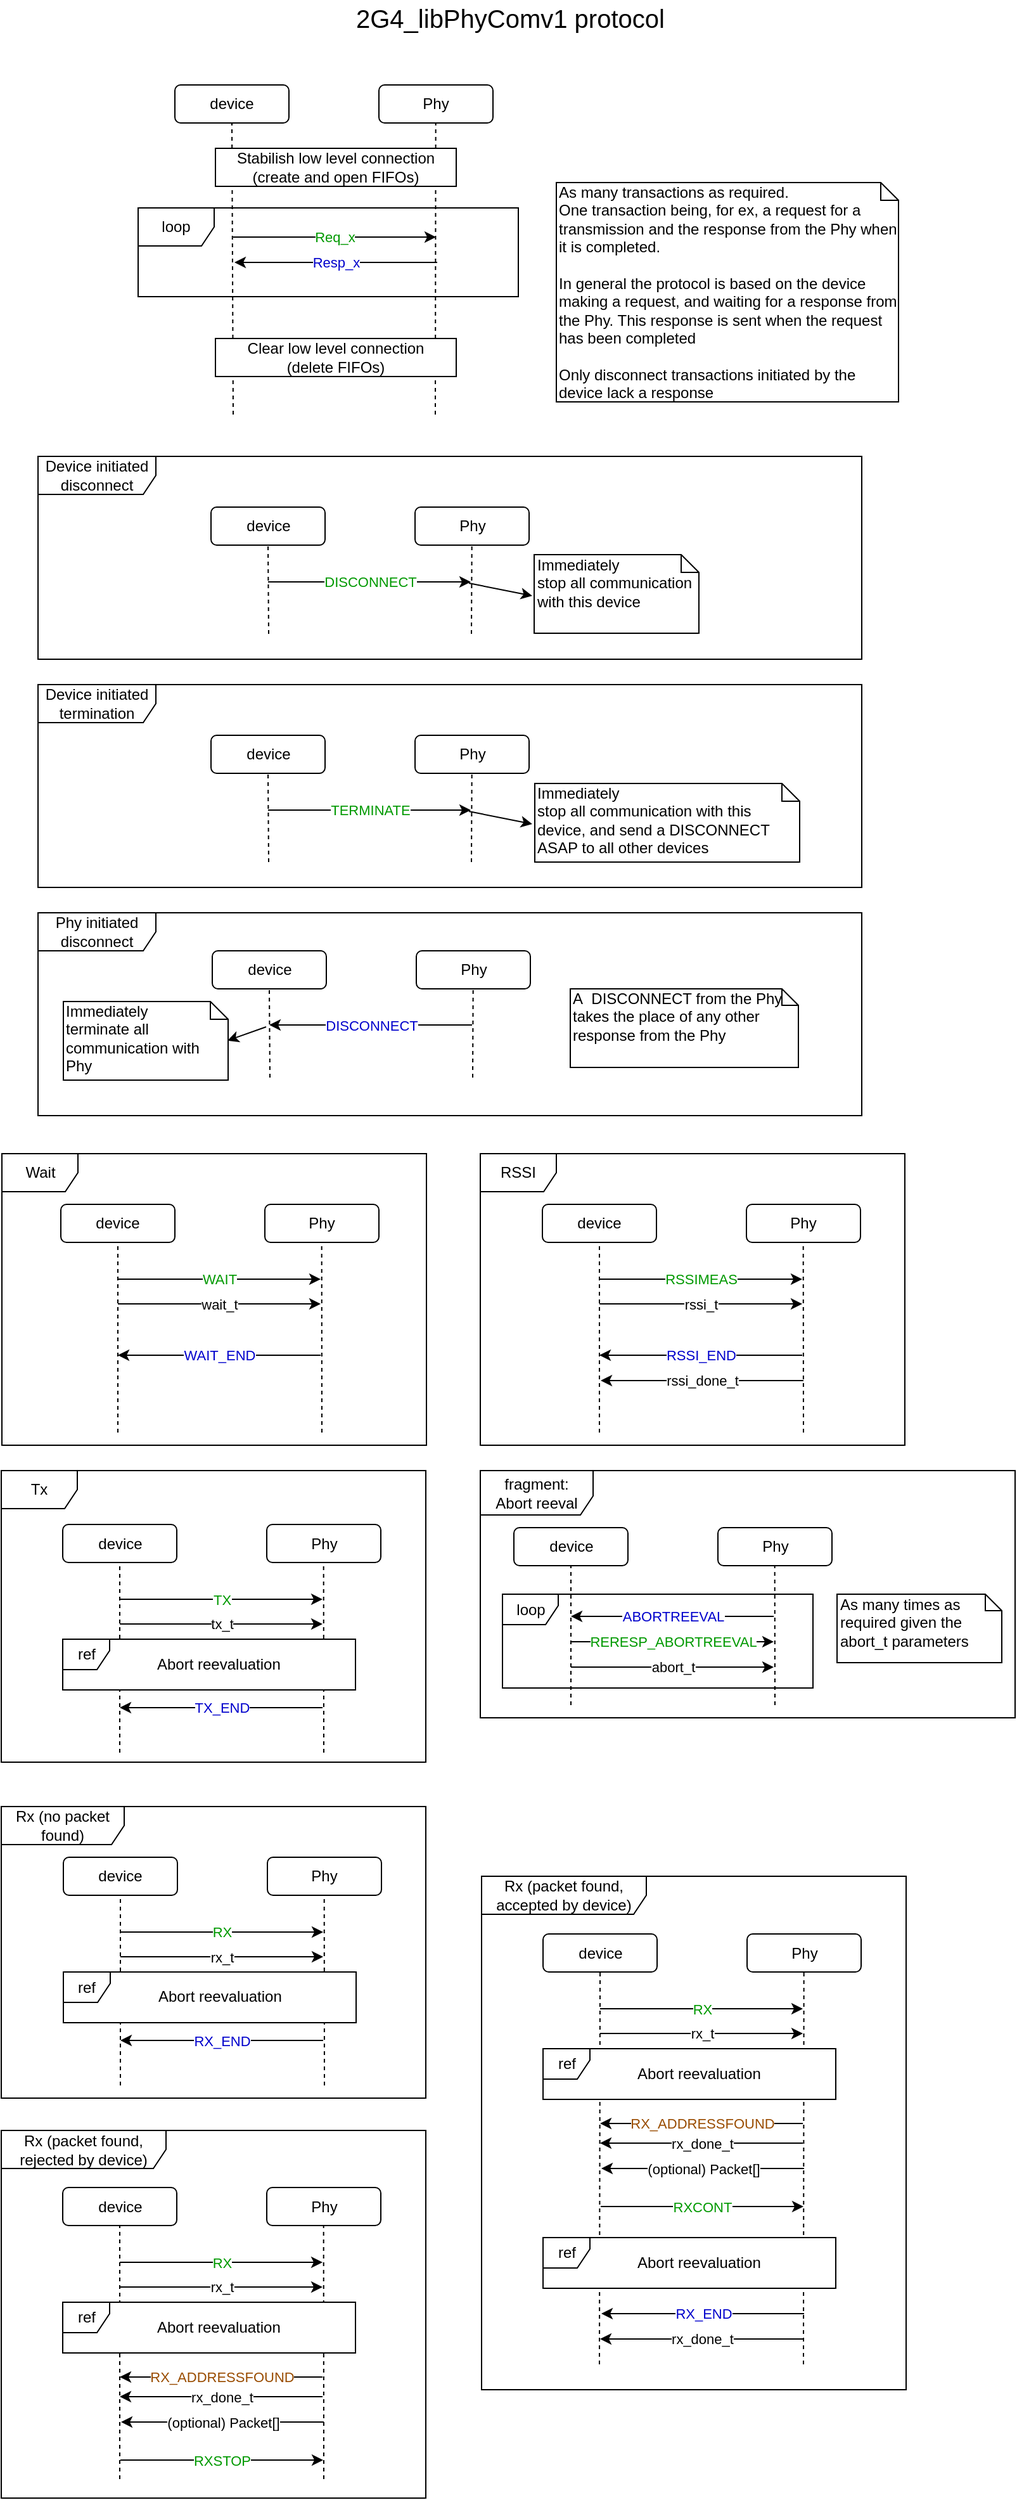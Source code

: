 <mxfile version="10.8.5" type="device"><diagram id="mqJIxq13yJorHDchoY1_" name="Page-1"><mxGraphModel dx="1403" dy="780" grid="1" gridSize="10" guides="1" tooltips="1" connect="1" arrows="1" fold="1" page="1" pageScale="1" pageWidth="850" pageHeight="1100" math="0" shadow="0"><root><mxCell id="0"/><mxCell id="1" parent="0"/><mxCell id="dr4Q5oIslBrHxq2r1_mw-86" value="" style="endArrow=none;dashed=1;html=1;entryX=0.5;entryY=1;entryDx=0;entryDy=0;" edge="1" parent="1" target="dr4Q5oIslBrHxq2r1_mw-84"><mxGeometry width="50" height="50" relative="1" as="geometry"><mxPoint x="114.5" y="1422.5" as="sourcePoint"/><mxPoint x="95.5" y="1392.5" as="targetPoint"/></mxGeometry></mxCell><mxCell id="dr4Q5oIslBrHxq2r1_mw-87" value="" style="endArrow=none;dashed=1;html=1;entryX=0.5;entryY=1;entryDx=0;entryDy=0;" edge="1" parent="1"><mxGeometry width="50" height="50" relative="1" as="geometry"><mxPoint x="275.5" y="1422.5" as="sourcePoint"/><mxPoint x="275.333" y="1272.5" as="targetPoint"/></mxGeometry></mxCell><mxCell id="dr4Q5oIslBrHxq2r1_mw-95" value="" style="rounded=0;whiteSpace=wrap;html=1;fillColor=#FFFFFF;fontColor=#000000;" vertex="1" parent="1"><mxGeometry x="69.5" y="1333" width="231" height="40" as="geometry"/></mxCell><mxCell id="dr4Q5oIslBrHxq2r1_mw-1" value="device" style="rounded=1;whiteSpace=wrap;html=1;" vertex="1" parent="1"><mxGeometry x="158" y="107" width="90" height="30" as="geometry"/></mxCell><mxCell id="dr4Q5oIslBrHxq2r1_mw-2" value="Phy" style="rounded=1;whiteSpace=wrap;html=1;" vertex="1" parent="1"><mxGeometry x="319" y="107" width="90" height="30" as="geometry"/></mxCell><mxCell id="dr4Q5oIslBrHxq2r1_mw-3" value="" style="endArrow=none;dashed=1;html=1;entryX=0.5;entryY=1;entryDx=0;entryDy=0;" edge="1" parent="1" target="dr4Q5oIslBrHxq2r1_mw-1"><mxGeometry width="50" height="50" relative="1" as="geometry"><mxPoint x="204" y="367" as="sourcePoint"/><mxPoint x="184" y="257" as="targetPoint"/></mxGeometry></mxCell><mxCell id="dr4Q5oIslBrHxq2r1_mw-4" value="" style="endArrow=none;dashed=1;html=1;entryX=0.5;entryY=1;entryDx=0;entryDy=0;" edge="1" parent="1"><mxGeometry width="50" height="50" relative="1" as="geometry"><mxPoint x="363.5" y="367" as="sourcePoint"/><mxPoint x="363.833" y="137" as="targetPoint"/></mxGeometry></mxCell><mxCell id="dr4Q5oIslBrHxq2r1_mw-5" value="Stabilish low level connection (create and open FIFOs)" style="rounded=0;whiteSpace=wrap;html=1;" vertex="1" parent="1"><mxGeometry x="190" y="157" width="190" height="30" as="geometry"/></mxCell><mxCell id="dr4Q5oIslBrHxq2r1_mw-6" value="Clear low level connection&lt;br&gt;(delete FIFOs)&lt;br&gt;" style="rounded=0;whiteSpace=wrap;html=1;" vertex="1" parent="1"><mxGeometry x="190" y="307" width="190" height="30" as="geometry"/></mxCell><mxCell id="dr4Q5oIslBrHxq2r1_mw-7" value="loop" style="shape=umlFrame;whiteSpace=wrap;html=1;" vertex="1" parent="1"><mxGeometry x="129" y="204" width="300" height="70" as="geometry"/></mxCell><mxCell id="dr4Q5oIslBrHxq2r1_mw-9" value="Req_x" style="endArrow=classic;html=1;fontColor=#009900;" edge="1" parent="1"><mxGeometry width="50" height="50" relative="1" as="geometry"><mxPoint x="204" y="227" as="sourcePoint"/><mxPoint x="364" y="227" as="targetPoint"/><Array as="points"><mxPoint x="294" y="227"/></Array></mxGeometry></mxCell><mxCell id="dr4Q5oIslBrHxq2r1_mw-10" value="Resp_x" style="endArrow=classic;html=1;fontColor=#0000CC;" edge="1" parent="1"><mxGeometry width="50" height="50" relative="1" as="geometry"><mxPoint x="365" y="247" as="sourcePoint"/><mxPoint x="205" y="247" as="targetPoint"/></mxGeometry></mxCell><mxCell id="dr4Q5oIslBrHxq2r1_mw-11" value="As many transactions as required. &lt;br&gt;One transaction being, for ex, a request for a transmission and the response from the Phy when it is completed.&lt;br&gt;&lt;br&gt;In general the protocol is based on the device making a request, and waiting for a response from the Phy. This response is sent when the request has been completed&lt;br&gt;&lt;br&gt;Only disconnect transactions initiated by the device lack a response&lt;br&gt;" style="shape=note;whiteSpace=wrap;html=1;size=14;verticalAlign=top;align=left;spacingTop=-6;fontColor=#000000;" vertex="1" parent="1"><mxGeometry x="459" y="184" width="270" height="173" as="geometry"/></mxCell><mxCell id="dr4Q5oIslBrHxq2r1_mw-15" value="device" style="rounded=1;whiteSpace=wrap;html=1;" vertex="1" parent="1"><mxGeometry x="448" y="990" width="90" height="30" as="geometry"/></mxCell><mxCell id="dr4Q5oIslBrHxq2r1_mw-16" value="Phy" style="rounded=1;whiteSpace=wrap;html=1;" vertex="1" parent="1"><mxGeometry x="609" y="990" width="90" height="30" as="geometry"/></mxCell><mxCell id="dr4Q5oIslBrHxq2r1_mw-17" value="" style="endArrow=none;dashed=1;html=1;entryX=0.5;entryY=1;entryDx=0;entryDy=0;" edge="1" target="dr4Q5oIslBrHxq2r1_mw-15" parent="1"><mxGeometry width="50" height="50" relative="1" as="geometry"><mxPoint x="493" y="1170" as="sourcePoint"/><mxPoint x="474" y="1140" as="targetPoint"/></mxGeometry></mxCell><mxCell id="dr4Q5oIslBrHxq2r1_mw-18" value="" style="endArrow=none;dashed=1;html=1;entryX=0.5;entryY=1;entryDx=0;entryDy=0;" edge="1" parent="1"><mxGeometry width="50" height="50" relative="1" as="geometry"><mxPoint x="654" y="1170" as="sourcePoint"/><mxPoint x="653.833" y="1020" as="targetPoint"/></mxGeometry></mxCell><mxCell id="dr4Q5oIslBrHxq2r1_mw-22" value="RSSIMEAS" style="endArrow=classic;html=1;fontColor=#009900;" edge="1" parent="1"><mxGeometry width="50" height="50" relative="1" as="geometry"><mxPoint x="493" y="1049" as="sourcePoint"/><mxPoint x="653" y="1049" as="targetPoint"/></mxGeometry></mxCell><mxCell id="dr4Q5oIslBrHxq2r1_mw-23" value="RSSI_END" style="endArrow=classic;html=1;fontColor=#0000CC;" edge="1" parent="1"><mxGeometry width="50" height="50" relative="1" as="geometry"><mxPoint x="653" y="1109" as="sourcePoint"/><mxPoint x="493" y="1109" as="targetPoint"/></mxGeometry></mxCell><mxCell id="dr4Q5oIslBrHxq2r1_mw-24" value="rssi_t" style="endArrow=classic;html=1;fontColor=#000000;" edge="1" parent="1"><mxGeometry width="50" height="50" relative="1" as="geometry"><mxPoint x="493" y="1068.5" as="sourcePoint"/><mxPoint x="653" y="1068.5" as="targetPoint"/></mxGeometry></mxCell><mxCell id="dr4Q5oIslBrHxq2r1_mw-25" value="rssi_done_t" style="endArrow=classic;html=1;fontColor=#000000;" edge="1" parent="1"><mxGeometry width="50" height="50" relative="1" as="geometry"><mxPoint x="654" y="1129" as="sourcePoint"/><mxPoint x="494" y="1129" as="targetPoint"/></mxGeometry></mxCell><mxCell id="dr4Q5oIslBrHxq2r1_mw-27" value="RSSI" style="shape=umlFrame;whiteSpace=wrap;html=1;" vertex="1" parent="1"><mxGeometry x="399" y="950" width="335" height="230" as="geometry"/></mxCell><mxCell id="dr4Q5oIslBrHxq2r1_mw-28" value="device" style="rounded=1;whiteSpace=wrap;html=1;" vertex="1" parent="1"><mxGeometry x="68" y="990" width="90" height="30" as="geometry"/></mxCell><mxCell id="dr4Q5oIslBrHxq2r1_mw-29" value="Phy" style="rounded=1;whiteSpace=wrap;html=1;" vertex="1" parent="1"><mxGeometry x="229" y="990" width="90" height="30" as="geometry"/></mxCell><mxCell id="dr4Q5oIslBrHxq2r1_mw-30" value="" style="endArrow=none;dashed=1;html=1;entryX=0.5;entryY=1;entryDx=0;entryDy=0;" edge="1" parent="1" target="dr4Q5oIslBrHxq2r1_mw-28"><mxGeometry width="50" height="50" relative="1" as="geometry"><mxPoint x="113" y="1170" as="sourcePoint"/><mxPoint x="94" y="1140" as="targetPoint"/></mxGeometry></mxCell><mxCell id="dr4Q5oIslBrHxq2r1_mw-31" value="" style="endArrow=none;dashed=1;html=1;entryX=0.5;entryY=1;entryDx=0;entryDy=0;" edge="1" parent="1"><mxGeometry width="50" height="50" relative="1" as="geometry"><mxPoint x="274" y="1170" as="sourcePoint"/><mxPoint x="273.833" y="1020" as="targetPoint"/></mxGeometry></mxCell><mxCell id="dr4Q5oIslBrHxq2r1_mw-32" value="WAIT" style="endArrow=classic;html=1;fontColor=#009900;" edge="1" parent="1"><mxGeometry width="50" height="50" relative="1" as="geometry"><mxPoint x="113" y="1049" as="sourcePoint"/><mxPoint x="273" y="1049" as="targetPoint"/></mxGeometry></mxCell><mxCell id="dr4Q5oIslBrHxq2r1_mw-33" value="WAIT_END" style="endArrow=classic;html=1;fontColor=#0000CC;" edge="1" parent="1"><mxGeometry width="50" height="50" relative="1" as="geometry"><mxPoint x="273" y="1109" as="sourcePoint"/><mxPoint x="113" y="1109" as="targetPoint"/></mxGeometry></mxCell><mxCell id="dr4Q5oIslBrHxq2r1_mw-34" value="wait_t" style="endArrow=classic;html=1;fontColor=#000000;" edge="1" parent="1"><mxGeometry width="50" height="50" relative="1" as="geometry"><mxPoint x="113" y="1068.5" as="sourcePoint"/><mxPoint x="273" y="1068.5" as="targetPoint"/></mxGeometry></mxCell><mxCell id="dr4Q5oIslBrHxq2r1_mw-36" value="Wait" style="shape=umlFrame;whiteSpace=wrap;html=1;" vertex="1" parent="1"><mxGeometry x="21.5" y="950" width="335" height="230" as="geometry"/></mxCell><mxCell id="dr4Q5oIslBrHxq2r1_mw-37" value="device" style="rounded=1;whiteSpace=wrap;html=1;" vertex="1" parent="1"><mxGeometry x="186.5" y="440" width="90" height="30" as="geometry"/></mxCell><mxCell id="dr4Q5oIslBrHxq2r1_mw-38" value="Phy" style="rounded=1;whiteSpace=wrap;html=1;" vertex="1" parent="1"><mxGeometry x="347.5" y="440" width="90" height="30" as="geometry"/></mxCell><mxCell id="dr4Q5oIslBrHxq2r1_mw-39" value="" style="endArrow=none;dashed=1;html=1;entryX=0.5;entryY=1;entryDx=0;entryDy=0;" edge="1" parent="1" target="dr4Q5oIslBrHxq2r1_mw-37"><mxGeometry width="50" height="50" relative="1" as="geometry"><mxPoint x="232" y="540" as="sourcePoint"/><mxPoint x="212.5" y="590" as="targetPoint"/></mxGeometry></mxCell><mxCell id="dr4Q5oIslBrHxq2r1_mw-40" value="" style="endArrow=none;dashed=1;html=1;entryX=0.5;entryY=1;entryDx=0;entryDy=0;" edge="1" parent="1"><mxGeometry width="50" height="50" relative="1" as="geometry"><mxPoint x="392" y="540" as="sourcePoint"/><mxPoint x="392.333" y="470" as="targetPoint"/></mxGeometry></mxCell><mxCell id="dr4Q5oIslBrHxq2r1_mw-41" value="DISCONNECT" style="endArrow=classic;html=1;fontColor=#009900;" edge="1" parent="1"><mxGeometry width="50" height="50" relative="1" as="geometry"><mxPoint x="231.5" y="499" as="sourcePoint"/><mxPoint x="391.5" y="499" as="targetPoint"/></mxGeometry></mxCell><mxCell id="dr4Q5oIslBrHxq2r1_mw-44" value="Device initiated disconnect" style="shape=umlFrame;whiteSpace=wrap;html=1;width=93;height=30;" vertex="1" parent="1"><mxGeometry x="50" y="400" width="650" height="160" as="geometry"/></mxCell><mxCell id="dr4Q5oIslBrHxq2r1_mw-45" value="Immediately &lt;br&gt;stop all communication with this device" style="shape=note;whiteSpace=wrap;html=1;size=14;verticalAlign=top;align=left;spacingTop=-6;fontColor=#000000;" vertex="1" parent="1"><mxGeometry x="441.5" y="477.5" width="130" height="62" as="geometry"/></mxCell><mxCell id="dr4Q5oIslBrHxq2r1_mw-46" value="" style="endArrow=classic;html=1;fontColor=#000000;" edge="1" parent="1"><mxGeometry width="50" height="50" relative="1" as="geometry"><mxPoint x="390" y="500" as="sourcePoint"/><mxPoint x="440" y="510" as="targetPoint"/></mxGeometry></mxCell><mxCell id="dr4Q5oIslBrHxq2r1_mw-48" value="device" style="rounded=1;whiteSpace=wrap;html=1;" vertex="1" parent="1"><mxGeometry x="187.5" y="790" width="90" height="30" as="geometry"/></mxCell><mxCell id="dr4Q5oIslBrHxq2r1_mw-49" value="Phy" style="rounded=1;whiteSpace=wrap;html=1;" vertex="1" parent="1"><mxGeometry x="348.5" y="790" width="90" height="30" as="geometry"/></mxCell><mxCell id="dr4Q5oIslBrHxq2r1_mw-50" value="" style="endArrow=none;dashed=1;html=1;entryX=0.5;entryY=1;entryDx=0;entryDy=0;" edge="1" target="dr4Q5oIslBrHxq2r1_mw-48" parent="1"><mxGeometry width="50" height="50" relative="1" as="geometry"><mxPoint x="233" y="890" as="sourcePoint"/><mxPoint x="213.5" y="940" as="targetPoint"/></mxGeometry></mxCell><mxCell id="dr4Q5oIslBrHxq2r1_mw-51" value="" style="endArrow=none;dashed=1;html=1;entryX=0.5;entryY=1;entryDx=0;entryDy=0;" edge="1" parent="1"><mxGeometry width="50" height="50" relative="1" as="geometry"><mxPoint x="393" y="890" as="sourcePoint"/><mxPoint x="393.333" y="820" as="targetPoint"/></mxGeometry></mxCell><mxCell id="dr4Q5oIslBrHxq2r1_mw-53" value="Phy initiated disconnect" style="shape=umlFrame;whiteSpace=wrap;html=1;width=93;height=30;" vertex="1" parent="1"><mxGeometry x="50" y="760" width="650" height="160" as="geometry"/></mxCell><mxCell id="dr4Q5oIslBrHxq2r1_mw-54" value="Immediately &lt;br&gt;terminate all communication with Phy" style="shape=note;whiteSpace=wrap;html=1;size=14;verticalAlign=top;align=left;spacingTop=-6;fontColor=#000000;" vertex="1" parent="1"><mxGeometry x="70" y="830" width="130" height="62" as="geometry"/></mxCell><mxCell id="dr4Q5oIslBrHxq2r1_mw-55" value="" style="endArrow=classic;html=1;fontColor=#000000;entryX=0.996;entryY=0.497;entryDx=0;entryDy=0;entryPerimeter=0;" edge="1" parent="1" target="dr4Q5oIslBrHxq2r1_mw-54"><mxGeometry width="50" height="50" relative="1" as="geometry"><mxPoint x="230" y="850" as="sourcePoint"/><mxPoint x="61" y="882.5" as="targetPoint"/></mxGeometry></mxCell><mxCell id="dr4Q5oIslBrHxq2r1_mw-57" value="DISCONNECT" style="endArrow=classic;html=1;fontColor=#0000CC;" edge="1" parent="1"><mxGeometry width="50" height="50" relative="1" as="geometry"><mxPoint x="392.5" y="848.5" as="sourcePoint"/><mxPoint x="232.5" y="848.5" as="targetPoint"/></mxGeometry></mxCell><mxCell id="dr4Q5oIslBrHxq2r1_mw-59" value="A&amp;nbsp; DISCONNECT from the Phy&lt;br&gt;takes the place of any other response from the Phy" style="shape=note;whiteSpace=wrap;html=1;size=13;verticalAlign=top;align=left;spacingTop=-6;fontColor=#000000;" vertex="1" parent="1"><mxGeometry x="470" y="820" width="180" height="62" as="geometry"/></mxCell><mxCell id="dr4Q5oIslBrHxq2r1_mw-60" value="device" style="rounded=1;whiteSpace=wrap;html=1;" vertex="1" parent="1"><mxGeometry x="186.5" y="620" width="90" height="30" as="geometry"/></mxCell><mxCell id="dr4Q5oIslBrHxq2r1_mw-61" value="Phy" style="rounded=1;whiteSpace=wrap;html=1;" vertex="1" parent="1"><mxGeometry x="347.5" y="620" width="90" height="30" as="geometry"/></mxCell><mxCell id="dr4Q5oIslBrHxq2r1_mw-62" value="" style="endArrow=none;dashed=1;html=1;entryX=0.5;entryY=1;entryDx=0;entryDy=0;" edge="1" target="dr4Q5oIslBrHxq2r1_mw-60" parent="1"><mxGeometry width="50" height="50" relative="1" as="geometry"><mxPoint x="232" y="720" as="sourcePoint"/><mxPoint x="212.5" y="770" as="targetPoint"/></mxGeometry></mxCell><mxCell id="dr4Q5oIslBrHxq2r1_mw-63" value="" style="endArrow=none;dashed=1;html=1;entryX=0.5;entryY=1;entryDx=0;entryDy=0;" edge="1" parent="1"><mxGeometry width="50" height="50" relative="1" as="geometry"><mxPoint x="392" y="720" as="sourcePoint"/><mxPoint x="392.333" y="650" as="targetPoint"/></mxGeometry></mxCell><mxCell id="dr4Q5oIslBrHxq2r1_mw-64" value="TERMINATE" style="endArrow=classic;html=1;fontColor=#009900;" edge="1" parent="1"><mxGeometry width="50" height="50" relative="1" as="geometry"><mxPoint x="231.5" y="679" as="sourcePoint"/><mxPoint x="391.5" y="679" as="targetPoint"/></mxGeometry></mxCell><mxCell id="dr4Q5oIslBrHxq2r1_mw-65" value="Device initiated termination" style="shape=umlFrame;whiteSpace=wrap;html=1;width=93;height=30;" vertex="1" parent="1"><mxGeometry x="50" y="580" width="650" height="160" as="geometry"/></mxCell><mxCell id="dr4Q5oIslBrHxq2r1_mw-66" value="Immediately &lt;br&gt;stop all communication with this device, and send a DISCONNECT ASAP to all other devices" style="shape=note;whiteSpace=wrap;html=1;size=14;verticalAlign=top;align=left;spacingTop=-6;fontColor=#000000;" vertex="1" parent="1"><mxGeometry x="442" y="658" width="209" height="62" as="geometry"/></mxCell><mxCell id="dr4Q5oIslBrHxq2r1_mw-67" value="" style="endArrow=classic;html=1;fontColor=#000000;" edge="1" parent="1"><mxGeometry width="50" height="50" relative="1" as="geometry"><mxPoint x="390" y="680" as="sourcePoint"/><mxPoint x="440" y="690" as="targetPoint"/></mxGeometry></mxCell><mxCell id="dr4Q5oIslBrHxq2r1_mw-68" value="device" style="rounded=1;whiteSpace=wrap;html=1;" vertex="1" parent="1"><mxGeometry x="425.5" y="1245" width="90" height="30" as="geometry"/></mxCell><mxCell id="dr4Q5oIslBrHxq2r1_mw-69" value="Phy" style="rounded=1;whiteSpace=wrap;html=1;" vertex="1" parent="1"><mxGeometry x="586.5" y="1245" width="90" height="30" as="geometry"/></mxCell><mxCell id="dr4Q5oIslBrHxq2r1_mw-70" value="" style="endArrow=none;dashed=1;html=1;entryX=0.5;entryY=1;entryDx=0;entryDy=0;" edge="1" target="dr4Q5oIslBrHxq2r1_mw-68" parent="1"><mxGeometry width="50" height="50" relative="1" as="geometry"><mxPoint x="470.5" y="1385" as="sourcePoint"/><mxPoint x="451.5" y="1395" as="targetPoint"/></mxGeometry></mxCell><mxCell id="dr4Q5oIslBrHxq2r1_mw-71" value="" style="endArrow=none;dashed=1;html=1;entryX=0.5;entryY=1;entryDx=0;entryDy=0;" edge="1" parent="1"><mxGeometry width="50" height="50" relative="1" as="geometry"><mxPoint x="631.5" y="1385" as="sourcePoint"/><mxPoint x="631.333" y="1275" as="targetPoint"/></mxGeometry></mxCell><mxCell id="dr4Q5oIslBrHxq2r1_mw-75" value="fragment:&lt;br&gt;Abort reeval" style="shape=umlFrame;whiteSpace=wrap;html=1;width=89;height=35;" vertex="1" parent="1"><mxGeometry x="399" y="1200" width="422" height="195" as="geometry"/></mxCell><mxCell id="dr4Q5oIslBrHxq2r1_mw-76" value="ABORTREEVAL" style="endArrow=classic;html=1;fontColor=#0000CC;" edge="1" parent="1"><mxGeometry width="50" height="50" relative="1" as="geometry"><mxPoint x="630.5" y="1315" as="sourcePoint"/><mxPoint x="470.5" y="1315" as="targetPoint"/></mxGeometry></mxCell><mxCell id="dr4Q5oIslBrHxq2r1_mw-80" value="RERESP_ABORTREEVAL" style="endArrow=classic;html=1;fontColor=#009900;" edge="1" parent="1"><mxGeometry width="50" height="50" relative="1" as="geometry"><mxPoint x="470.5" y="1335" as="sourcePoint"/><mxPoint x="630.5" y="1335" as="targetPoint"/></mxGeometry></mxCell><mxCell id="dr4Q5oIslBrHxq2r1_mw-81" value="abort_t" style="endArrow=classic;html=1;fontColor=#000000;" edge="1" parent="1"><mxGeometry width="50" height="50" relative="1" as="geometry"><mxPoint x="470.5" y="1355" as="sourcePoint"/><mxPoint x="630.5" y="1355" as="targetPoint"/></mxGeometry></mxCell><mxCell id="dr4Q5oIslBrHxq2r1_mw-84" value="device" style="rounded=1;whiteSpace=wrap;html=1;" vertex="1" parent="1"><mxGeometry x="69.5" y="1242.5" width="90" height="30" as="geometry"/></mxCell><mxCell id="dr4Q5oIslBrHxq2r1_mw-85" value="Phy" style="rounded=1;whiteSpace=wrap;html=1;" vertex="1" parent="1"><mxGeometry x="230.5" y="1242.5" width="90" height="30" as="geometry"/></mxCell><mxCell id="dr4Q5oIslBrHxq2r1_mw-88" value="TX" style="endArrow=classic;html=1;fontColor=#009900;" edge="1" parent="1"><mxGeometry width="50" height="50" relative="1" as="geometry"><mxPoint x="114.5" y="1301.5" as="sourcePoint"/><mxPoint x="274.5" y="1301.5" as="targetPoint"/></mxGeometry></mxCell><mxCell id="dr4Q5oIslBrHxq2r1_mw-89" value="TX_END" style="endArrow=classic;html=1;fontColor=#0000CC;" edge="1" parent="1"><mxGeometry width="50" height="50" relative="1" as="geometry"><mxPoint x="274.5" y="1387.0" as="sourcePoint"/><mxPoint x="114.5" y="1387.0" as="targetPoint"/></mxGeometry></mxCell><mxCell id="dr4Q5oIslBrHxq2r1_mw-90" value="tx_t" style="endArrow=classic;html=1;fontColor=#000000;" edge="1" parent="1"><mxGeometry width="50" height="50" relative="1" as="geometry"><mxPoint x="114.5" y="1321.0" as="sourcePoint"/><mxPoint x="274.5" y="1321.0" as="targetPoint"/></mxGeometry></mxCell><mxCell id="dr4Q5oIslBrHxq2r1_mw-93" value="ref" style="shape=umlFrame;whiteSpace=wrap;html=1;fontColor=#000000;width=37;height=24;fillColor=#FFFFFF;" vertex="1" parent="1"><mxGeometry x="69.5" y="1333" width="231" height="40" as="geometry"/></mxCell><mxCell id="dr4Q5oIslBrHxq2r1_mw-94" value="Abort reevaluation" style="text;html=1;resizable=0;points=[];autosize=1;align=left;verticalAlign=top;spacingTop=-4;fontColor=#000000;" vertex="1" parent="1"><mxGeometry x="142" y="1342.5" width="110" height="20" as="geometry"/></mxCell><mxCell id="dr4Q5oIslBrHxq2r1_mw-96" value="loop" style="shape=umlFrame;whiteSpace=wrap;html=1;fontColor=#000000;width=44;height=24;fillColor=#FFFFFF;" vertex="1" parent="1"><mxGeometry x="416.5" y="1297.5" width="245" height="74" as="geometry"/></mxCell><mxCell id="dr4Q5oIslBrHxq2r1_mw-97" value="As many times as required given the abort_t parameters" style="shape=note;whiteSpace=wrap;html=1;size=13;verticalAlign=top;align=left;spacingTop=-6;fontColor=#000000;" vertex="1" parent="1"><mxGeometry x="680.5" y="1297.5" width="130" height="54" as="geometry"/></mxCell><mxCell id="dr4Q5oIslBrHxq2r1_mw-99" value="" style="endArrow=none;dashed=1;html=1;entryX=0.5;entryY=1;entryDx=0;entryDy=0;" edge="1" target="dr4Q5oIslBrHxq2r1_mw-102" parent="1"><mxGeometry width="50" height="50" relative="1" as="geometry"><mxPoint x="115" y="1685" as="sourcePoint"/><mxPoint x="96" y="1655" as="targetPoint"/></mxGeometry></mxCell><mxCell id="dr4Q5oIslBrHxq2r1_mw-100" value="" style="endArrow=none;dashed=1;html=1;entryX=0.5;entryY=1;entryDx=0;entryDy=0;" edge="1" parent="1"><mxGeometry width="50" height="50" relative="1" as="geometry"><mxPoint x="276" y="1685" as="sourcePoint"/><mxPoint x="275.833" y="1535" as="targetPoint"/></mxGeometry></mxCell><mxCell id="dr4Q5oIslBrHxq2r1_mw-101" value="" style="rounded=0;whiteSpace=wrap;html=1;fillColor=#FFFFFF;fontColor=#000000;" vertex="1" parent="1"><mxGeometry x="70" y="1595.5" width="231" height="40" as="geometry"/></mxCell><mxCell id="dr4Q5oIslBrHxq2r1_mw-102" value="device" style="rounded=1;whiteSpace=wrap;html=1;" vertex="1" parent="1"><mxGeometry x="70" y="1505" width="90" height="30" as="geometry"/></mxCell><mxCell id="dr4Q5oIslBrHxq2r1_mw-103" value="Phy" style="rounded=1;whiteSpace=wrap;html=1;" vertex="1" parent="1"><mxGeometry x="231" y="1505" width="90" height="30" as="geometry"/></mxCell><mxCell id="dr4Q5oIslBrHxq2r1_mw-104" value="RX" style="endArrow=classic;html=1;fontColor=#009900;" edge="1" parent="1"><mxGeometry width="50" height="50" relative="1" as="geometry"><mxPoint x="115" y="1564" as="sourcePoint"/><mxPoint x="275" y="1564" as="targetPoint"/></mxGeometry></mxCell><mxCell id="dr4Q5oIslBrHxq2r1_mw-105" value="RX_END" style="endArrow=classic;html=1;fontColor=#0000CC;" edge="1" parent="1"><mxGeometry width="50" height="50" relative="1" as="geometry"><mxPoint x="275" y="1649.5" as="sourcePoint"/><mxPoint x="115" y="1649.5" as="targetPoint"/></mxGeometry></mxCell><mxCell id="dr4Q5oIslBrHxq2r1_mw-106" value="rx_t" style="endArrow=classic;html=1;fontColor=#000000;" edge="1" parent="1"><mxGeometry width="50" height="50" relative="1" as="geometry"><mxPoint x="115" y="1583.5" as="sourcePoint"/><mxPoint x="275" y="1583.5" as="targetPoint"/></mxGeometry></mxCell><mxCell id="dr4Q5oIslBrHxq2r1_mw-107" value="ref" style="shape=umlFrame;whiteSpace=wrap;html=1;fontColor=#000000;width=37;height=24;fillColor=#FFFFFF;" vertex="1" parent="1"><mxGeometry x="70" y="1595.5" width="231" height="40" as="geometry"/></mxCell><mxCell id="dr4Q5oIslBrHxq2r1_mw-108" value="Abort reevaluation" style="text;html=1;resizable=0;points=[];autosize=1;align=left;verticalAlign=top;spacingTop=-4;fontColor=#000000;" vertex="1" parent="1"><mxGeometry x="142.5" y="1605" width="110" height="20" as="geometry"/></mxCell><mxCell id="dr4Q5oIslBrHxq2r1_mw-112" value="Tx" style="shape=umlFrame;whiteSpace=wrap;html=1;" vertex="1" parent="1"><mxGeometry x="21" y="1200" width="335" height="230" as="geometry"/></mxCell><mxCell id="dr4Q5oIslBrHxq2r1_mw-113" value="" style="endArrow=none;dashed=1;html=1;entryX=0.5;entryY=1;entryDx=0;entryDy=0;" edge="1" target="dr4Q5oIslBrHxq2r1_mw-116" parent="1"><mxGeometry width="50" height="50" relative="1" as="geometry"><mxPoint x="114.5" y="1995.5" as="sourcePoint"/><mxPoint x="95.5" y="1915.5" as="targetPoint"/></mxGeometry></mxCell><mxCell id="dr4Q5oIslBrHxq2r1_mw-114" value="" style="endArrow=none;dashed=1;html=1;entryX=0.5;entryY=1;entryDx=0;entryDy=0;" edge="1" parent="1"><mxGeometry width="50" height="50" relative="1" as="geometry"><mxPoint x="275.5" y="1995.5" as="sourcePoint"/><mxPoint x="275.333" y="1795.5" as="targetPoint"/></mxGeometry></mxCell><mxCell id="dr4Q5oIslBrHxq2r1_mw-115" value="" style="rounded=0;whiteSpace=wrap;html=1;fillColor=#FFFFFF;fontColor=#000000;" vertex="1" parent="1"><mxGeometry x="69.5" y="1856" width="231" height="40" as="geometry"/></mxCell><mxCell id="dr4Q5oIslBrHxq2r1_mw-116" value="device" style="rounded=1;whiteSpace=wrap;html=1;" vertex="1" parent="1"><mxGeometry x="69.5" y="1765.5" width="90" height="30" as="geometry"/></mxCell><mxCell id="dr4Q5oIslBrHxq2r1_mw-117" value="Phy" style="rounded=1;whiteSpace=wrap;html=1;" vertex="1" parent="1"><mxGeometry x="230.5" y="1765.5" width="90" height="30" as="geometry"/></mxCell><mxCell id="dr4Q5oIslBrHxq2r1_mw-118" value="RX" style="endArrow=classic;html=1;fontColor=#009900;" edge="1" parent="1"><mxGeometry width="50" height="50" relative="1" as="geometry"><mxPoint x="114.5" y="1824.5" as="sourcePoint"/><mxPoint x="274.5" y="1824.5" as="targetPoint"/></mxGeometry></mxCell><mxCell id="dr4Q5oIslBrHxq2r1_mw-119" value="RX_ADDRESSFOUND" style="endArrow=classic;html=1;fontColor=#994C00;" edge="1" parent="1"><mxGeometry width="50" height="50" relative="1" as="geometry"><mxPoint x="274.5" y="1915" as="sourcePoint"/><mxPoint x="114.5" y="1915" as="targetPoint"/></mxGeometry></mxCell><mxCell id="dr4Q5oIslBrHxq2r1_mw-120" value="rx_t" style="endArrow=classic;html=1;fontColor=#000000;" edge="1" parent="1"><mxGeometry width="50" height="50" relative="1" as="geometry"><mxPoint x="114.5" y="1844" as="sourcePoint"/><mxPoint x="274.5" y="1844" as="targetPoint"/></mxGeometry></mxCell><mxCell id="dr4Q5oIslBrHxq2r1_mw-121" value="ref" style="shape=umlFrame;whiteSpace=wrap;html=1;fontColor=#000000;width=37;height=24;fillColor=#FFFFFF;" vertex="1" parent="1"><mxGeometry x="69.5" y="1856" width="231" height="40" as="geometry"/></mxCell><mxCell id="dr4Q5oIslBrHxq2r1_mw-122" value="Abort reevaluation" style="text;html=1;resizable=0;points=[];autosize=1;align=left;verticalAlign=top;spacingTop=-4;fontColor=#000000;" vertex="1" parent="1"><mxGeometry x="142" y="1865.5" width="110" height="20" as="geometry"/></mxCell><mxCell id="dr4Q5oIslBrHxq2r1_mw-123" value="Rx (no packet found)" style="shape=umlFrame;whiteSpace=wrap;html=1;width=97;height=30;" vertex="1" parent="1"><mxGeometry x="21" y="1465" width="335" height="230" as="geometry"/></mxCell><mxCell id="dr4Q5oIslBrHxq2r1_mw-127" value="rx_done_t" style="endArrow=classic;html=1;fontColor=#000000;" edge="1" parent="1"><mxGeometry width="50" height="50" relative="1" as="geometry"><mxPoint x="274.5" y="1930.5" as="sourcePoint"/><mxPoint x="114.5" y="1930.5" as="targetPoint"/></mxGeometry></mxCell><mxCell id="dr4Q5oIslBrHxq2r1_mw-130" value="(optional) Packet[]" style="endArrow=classic;html=1;fontColor=#000000;" edge="1" parent="1"><mxGeometry width="50" height="50" relative="1" as="geometry"><mxPoint x="275.5" y="1950.5" as="sourcePoint"/><mxPoint x="115.5" y="1950.5" as="targetPoint"/></mxGeometry></mxCell><mxCell id="dr4Q5oIslBrHxq2r1_mw-131" value="RXSTOP" style="endArrow=classic;html=1;fontColor=#009900;" edge="1" parent="1"><mxGeometry width="50" height="50" relative="1" as="geometry"><mxPoint x="115.0" y="1980.5" as="sourcePoint"/><mxPoint x="275.0" y="1980.5" as="targetPoint"/></mxGeometry></mxCell><mxCell id="dr4Q5oIslBrHxq2r1_mw-132" value="Rx (packet found, rejected by device)" style="shape=umlFrame;whiteSpace=wrap;html=1;width=130;height=30;" vertex="1" parent="1"><mxGeometry x="21" y="1720.5" width="335" height="290" as="geometry"/></mxCell><mxCell id="dr4Q5oIslBrHxq2r1_mw-133" value="" style="endArrow=none;dashed=1;html=1;entryX=0.5;entryY=1;entryDx=0;entryDy=0;" edge="1" parent="1" target="dr4Q5oIslBrHxq2r1_mw-136"><mxGeometry width="50" height="50" relative="1" as="geometry"><mxPoint x="493" y="1905" as="sourcePoint"/><mxPoint x="474.5" y="1715.5" as="targetPoint"/></mxGeometry></mxCell><mxCell id="dr4Q5oIslBrHxq2r1_mw-134" value="" style="endArrow=none;dashed=1;html=1;entryX=0.5;entryY=1;entryDx=0;entryDy=0;" edge="1" parent="1"><mxGeometry width="50" height="50" relative="1" as="geometry"><mxPoint x="654" y="1905" as="sourcePoint"/><mxPoint x="654.333" y="1595.5" as="targetPoint"/></mxGeometry></mxCell><mxCell id="dr4Q5oIslBrHxq2r1_mw-135" value="" style="rounded=0;whiteSpace=wrap;html=1;fillColor=#FFFFFF;fontColor=#000000;" vertex="1" parent="1"><mxGeometry x="448.5" y="1656" width="231" height="40" as="geometry"/></mxCell><mxCell id="dr4Q5oIslBrHxq2r1_mw-136" value="device" style="rounded=1;whiteSpace=wrap;html=1;" vertex="1" parent="1"><mxGeometry x="448.5" y="1565.5" width="90" height="30" as="geometry"/></mxCell><mxCell id="dr4Q5oIslBrHxq2r1_mw-137" value="Phy" style="rounded=1;whiteSpace=wrap;html=1;" vertex="1" parent="1"><mxGeometry x="609.5" y="1565.5" width="90" height="30" as="geometry"/></mxCell><mxCell id="dr4Q5oIslBrHxq2r1_mw-138" value="RX" style="endArrow=classic;html=1;fontColor=#009900;" edge="1" parent="1"><mxGeometry width="50" height="50" relative="1" as="geometry"><mxPoint x="493.5" y="1624.5" as="sourcePoint"/><mxPoint x="653.5" y="1624.5" as="targetPoint"/></mxGeometry></mxCell><mxCell id="dr4Q5oIslBrHxq2r1_mw-139" value="RX_ADDRESSFOUND" style="endArrow=classic;html=1;fontColor=#994C00;" edge="1" parent="1"><mxGeometry width="50" height="50" relative="1" as="geometry"><mxPoint x="653.5" y="1715" as="sourcePoint"/><mxPoint x="493.5" y="1715" as="targetPoint"/></mxGeometry></mxCell><mxCell id="dr4Q5oIslBrHxq2r1_mw-140" value="rx_t" style="endArrow=classic;html=1;fontColor=#000000;" edge="1" parent="1"><mxGeometry width="50" height="50" relative="1" as="geometry"><mxPoint x="493.5" y="1644" as="sourcePoint"/><mxPoint x="653.5" y="1644" as="targetPoint"/></mxGeometry></mxCell><mxCell id="dr4Q5oIslBrHxq2r1_mw-141" value="ref" style="shape=umlFrame;whiteSpace=wrap;html=1;fontColor=#000000;width=37;height=24;fillColor=#FFFFFF;" vertex="1" parent="1"><mxGeometry x="448.5" y="1656" width="231" height="40" as="geometry"/></mxCell><mxCell id="dr4Q5oIslBrHxq2r1_mw-142" value="Abort reevaluation" style="text;html=1;resizable=0;points=[];autosize=1;align=left;verticalAlign=top;spacingTop=-4;fontColor=#000000;" vertex="1" parent="1"><mxGeometry x="521" y="1665.5" width="110" height="20" as="geometry"/></mxCell><mxCell id="dr4Q5oIslBrHxq2r1_mw-143" value="rx_done_t" style="endArrow=classic;html=1;fontColor=#000000;" edge="1" parent="1"><mxGeometry width="50" height="50" relative="1" as="geometry"><mxPoint x="653.5" y="1730.5" as="sourcePoint"/><mxPoint x="493.5" y="1730.5" as="targetPoint"/></mxGeometry></mxCell><mxCell id="dr4Q5oIslBrHxq2r1_mw-144" value="(optional) Packet[]" style="endArrow=classic;html=1;fontColor=#000000;" edge="1" parent="1"><mxGeometry width="50" height="50" relative="1" as="geometry"><mxPoint x="654.5" y="1750.5" as="sourcePoint"/><mxPoint x="494.5" y="1750.5" as="targetPoint"/></mxGeometry></mxCell><mxCell id="dr4Q5oIslBrHxq2r1_mw-145" value="RXCONT" style="endArrow=classic;html=1;fontColor=#009900;" edge="1" parent="1"><mxGeometry width="50" height="50" relative="1" as="geometry"><mxPoint x="494.0" y="1780.5" as="sourcePoint"/><mxPoint x="654.0" y="1780.5" as="targetPoint"/></mxGeometry></mxCell><mxCell id="dr4Q5oIslBrHxq2r1_mw-146" value="Rx (packet found, accepted by device)" style="shape=umlFrame;whiteSpace=wrap;html=1;width=130;height=30;" vertex="1" parent="1"><mxGeometry x="400" y="1520" width="335" height="405" as="geometry"/></mxCell><mxCell id="dr4Q5oIslBrHxq2r1_mw-147" value="" style="rounded=0;whiteSpace=wrap;html=1;fillColor=#FFFFFF;fontColor=#000000;" vertex="1" parent="1"><mxGeometry x="448.5" y="1805" width="231" height="40" as="geometry"/></mxCell><mxCell id="dr4Q5oIslBrHxq2r1_mw-148" value="ref" style="shape=umlFrame;whiteSpace=wrap;html=1;fontColor=#000000;width=37;height=24;fillColor=#FFFFFF;" vertex="1" parent="1"><mxGeometry x="448.5" y="1805" width="231" height="40" as="geometry"/></mxCell><mxCell id="dr4Q5oIslBrHxq2r1_mw-149" value="Abort reevaluation" style="text;html=1;resizable=0;points=[];autosize=1;align=left;verticalAlign=top;spacingTop=-4;fontColor=#000000;" vertex="1" parent="1"><mxGeometry x="521" y="1814.5" width="110" height="20" as="geometry"/></mxCell><mxCell id="dr4Q5oIslBrHxq2r1_mw-151" value="RX_END" style="endArrow=classic;html=1;fontColor=#0000CC;" edge="1" parent="1"><mxGeometry width="50" height="50" relative="1" as="geometry"><mxPoint x="654.5" y="1865" as="sourcePoint"/><mxPoint x="494.5" y="1865" as="targetPoint"/></mxGeometry></mxCell><mxCell id="dr4Q5oIslBrHxq2r1_mw-152" value="rx_done_t" style="endArrow=classic;html=1;fontColor=#000000;" edge="1" parent="1"><mxGeometry width="50" height="50" relative="1" as="geometry"><mxPoint x="653.5" y="1885" as="sourcePoint"/><mxPoint x="493.5" y="1885" as="targetPoint"/></mxGeometry></mxCell><mxCell id="dr4Q5oIslBrHxq2r1_mw-153" value="2G4_libPhyComv1 protocol" style="text;html=1;resizable=0;points=[];autosize=1;align=left;verticalAlign=top;spacingTop=-4;fontColor=#000000;fontSize=20;" vertex="1" parent="1"><mxGeometry x="299" y="40" width="160" height="20" as="geometry"/></mxCell></root></mxGraphModel></diagram></mxfile>